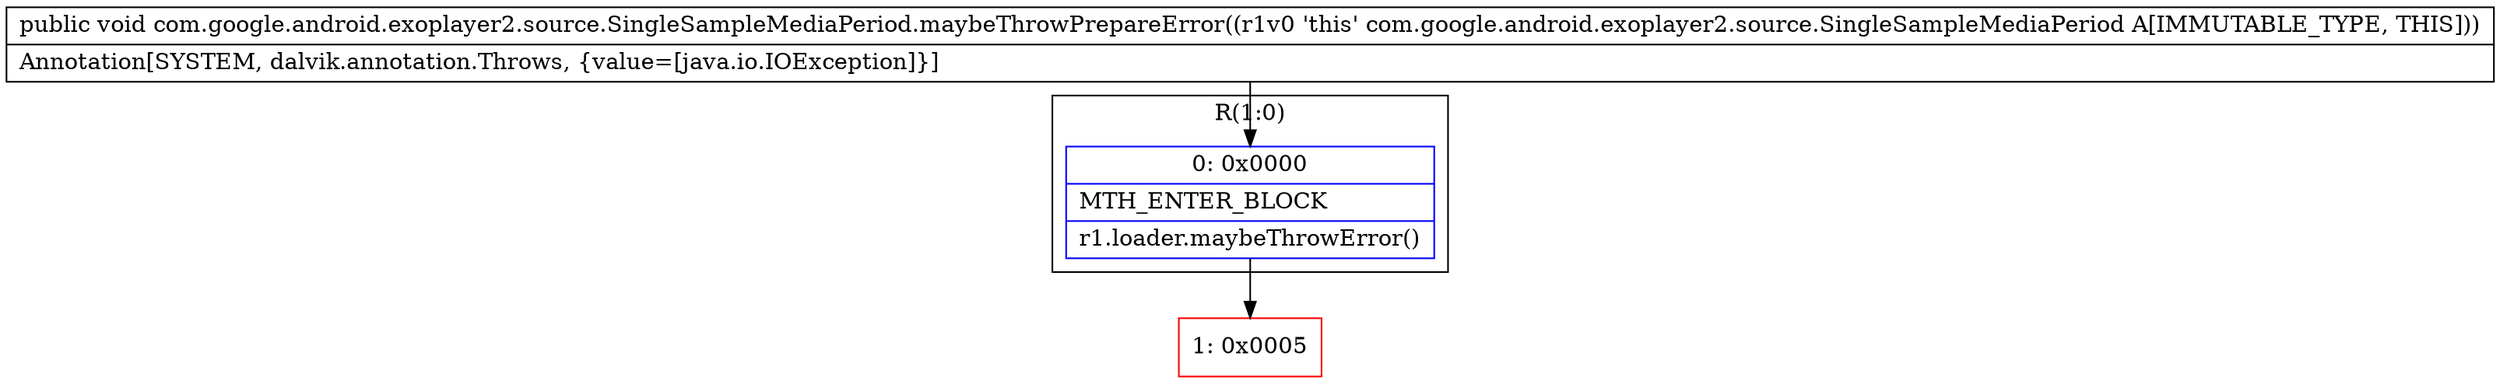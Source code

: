 digraph "CFG forcom.google.android.exoplayer2.source.SingleSampleMediaPeriod.maybeThrowPrepareError()V" {
subgraph cluster_Region_1383889736 {
label = "R(1:0)";
node [shape=record,color=blue];
Node_0 [shape=record,label="{0\:\ 0x0000|MTH_ENTER_BLOCK\l|r1.loader.maybeThrowError()\l}"];
}
Node_1 [shape=record,color=red,label="{1\:\ 0x0005}"];
MethodNode[shape=record,label="{public void com.google.android.exoplayer2.source.SingleSampleMediaPeriod.maybeThrowPrepareError((r1v0 'this' com.google.android.exoplayer2.source.SingleSampleMediaPeriod A[IMMUTABLE_TYPE, THIS]))  | Annotation[SYSTEM, dalvik.annotation.Throws, \{value=[java.io.IOException]\}]\l}"];
MethodNode -> Node_0;
Node_0 -> Node_1;
}

